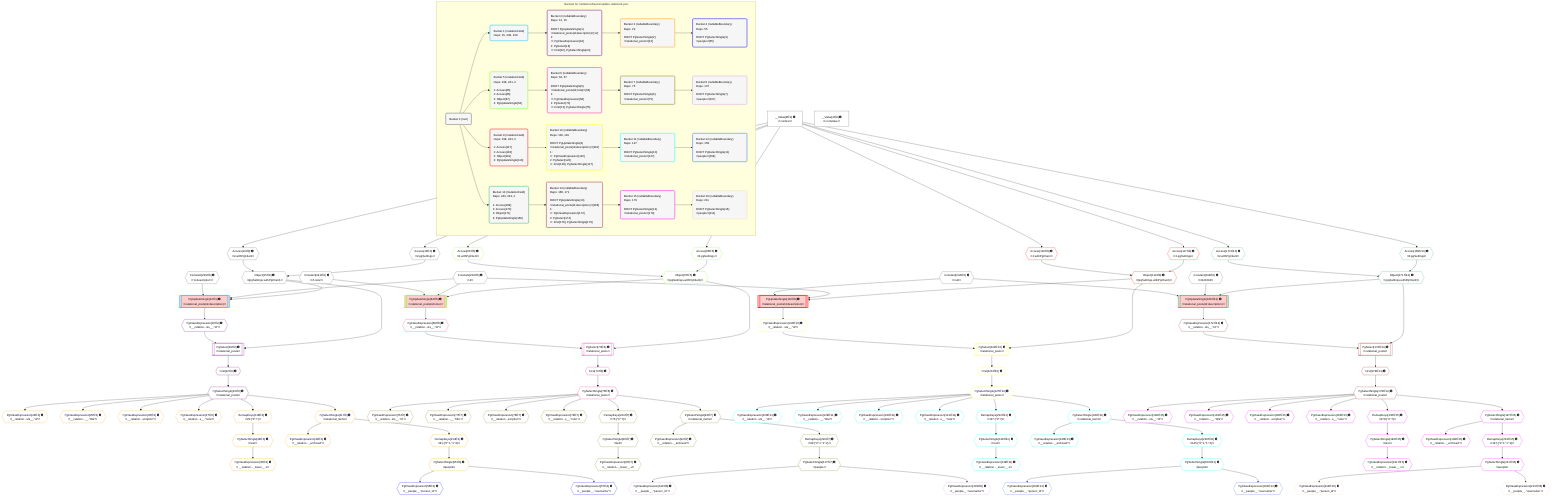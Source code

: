 %%{init: {'themeVariables': { 'fontSize': '12px'}}}%%
graph TD
    classDef path fill:#eee,stroke:#000,color:#000
    classDef plan fill:#fff,stroke-width:1px,color:#000
    classDef itemplan fill:#fff,stroke-width:2px,color:#000
    classDef unbatchedplan fill:#dff,stroke-width:1px,color:#000
    classDef sideeffectplan fill:#fcc,stroke-width:2px,color:#000
    classDef bucket fill:#f6f6f6,color:#000,stroke-width:2px,text-align:left


    %% plan dependencies
    Object15{{"Object[15∈0] ➊<br />ᐸ{pgSettings,withPgClient}ᐳ"}}:::plan
    Access13{{"Access[13∈0] ➊<br />ᐸ2.pgSettingsᐳ"}}:::plan
    Access14{{"Access[14∈0] ➊<br />ᐸ2.withPgClientᐳ"}}:::plan
    Access13 & Access14 --> Object15
    __Value2["__Value[2∈0] ➊<br />ᐸcontextᐳ"]:::plan
    __Value2 --> Access13
    __Value2 --> Access14
    __Value4["__Value[4∈0] ➊<br />ᐸrootValueᐳ"]:::plan
    Constant238{{"Constant[238∈0] ➊<br />ᐸ4ᐳ"}}:::plan
    Constant239{{"Constant[239∈0] ➊<br />ᐸ'A description'ᐳ"}}:::plan
    Constant241{{"Constant[241∈0] ➊<br />ᐸ'A note'ᐳ"}}:::plan
    Constant243{{"Constant[243∈0] ➊<br />ᐸnullᐳ"}}:::plan
    Constant244{{"Constant[244∈0] ➊<br />ᐸ3141592ᐳ"}}:::plan
    PgUpdateSingle12[["PgUpdateSingle[12∈1] ➊<br />ᐸrelational_posts(id;description)ᐳ"]]:::sideeffectplan
    Object15 & Constant238 & Constant239 --> PgUpdateSingle12
    PgSelect18[["PgSelect[18∈2] ➊<br />ᐸrelational_postsᐳ"]]:::plan
    PgClassExpression16{{"PgClassExpression[16∈2] ➊<br />ᐸ__relation...sts__.”id”ᐳ"}}:::plan
    Object15 & PgClassExpression16 --> PgSelect18
    PgUpdateSingle12 --> PgClassExpression16
    First22{{"First[22∈2] ➊"}}:::plan
    PgSelect18 --> First22
    PgSelectSingle23{{"PgSelectSingle[23∈2] ➊<br />ᐸrelational_postsᐳ"}}:::plan
    First22 --> PgSelectSingle23
    PgClassExpression24{{"PgClassExpression[24∈3] ➊<br />ᐸ__relation...sts__.”id”ᐳ"}}:::plan
    PgSelectSingle23 --> PgClassExpression24
    PgClassExpression25{{"PgClassExpression[25∈3] ➊<br />ᐸ__relation...__.”title”ᐳ"}}:::plan
    PgSelectSingle23 --> PgClassExpression25
    PgClassExpression26{{"PgClassExpression[26∈3] ➊<br />ᐸ__relation...scription”ᐳ"}}:::plan
    PgSelectSingle23 --> PgClassExpression26
    PgClassExpression27{{"PgClassExpression[27∈3] ➊<br />ᐸ__relation...s__.”note”ᐳ"}}:::plan
    PgSelectSingle23 --> PgClassExpression27
    PgSelectSingle34{{"PgSelectSingle[34∈3] ➊<br />ᐸtextᐳ"}}:::plan
    RemapKeys218{{"RemapKeys[218∈3] ➊<br />ᐸ23:{”0”:7}ᐳ"}}:::plan
    RemapKeys218 --> PgSelectSingle34
    PgClassExpression35{{"PgClassExpression[35∈3] ➊<br />ᐸ__relation..._lower__.vᐳ"}}:::plan
    PgSelectSingle34 --> PgClassExpression35
    PgSelectSingle41{{"PgSelectSingle[41∈3] ➊<br />ᐸrelational_itemsᐳ"}}:::plan
    PgSelectSingle23 --> PgSelectSingle41
    PgClassExpression42{{"PgClassExpression[42∈3] ➊<br />ᐸ__relation..._archived”ᐳ"}}:::plan
    PgSelectSingle41 --> PgClassExpression42
    PgSelectSingle55{{"PgSelectSingle[55∈3] ➊<br />ᐸpeopleᐳ"}}:::plan
    RemapKeys214{{"RemapKeys[214∈3] ➊<br />ᐸ41:{”0”:1,”1”:2}ᐳ"}}:::plan
    RemapKeys214 --> PgSelectSingle55
    PgSelectSingle41 --> RemapKeys214
    PgSelectSingle23 --> RemapKeys218
    PgClassExpression56{{"PgClassExpression[56∈4] ➊<br />ᐸ__people__.”person_id”ᐳ"}}:::plan
    PgSelectSingle55 --> PgClassExpression56
    PgClassExpression57{{"PgClassExpression[57∈4] ➊<br />ᐸ__people__.”username”ᐳ"}}:::plan
    PgSelectSingle55 --> PgClassExpression57
    PgUpdateSingle64[["PgUpdateSingle[64∈5] ➊<br />ᐸrelational_posts(id;note)ᐳ"]]:::sideeffectplan
    Object67{{"Object[67∈5] ➊<br />ᐸ{pgSettings,withPgClient}ᐳ"}}:::plan
    Object67 & Constant238 & Constant241 --> PgUpdateSingle64
    Access65{{"Access[65∈5] ➊<br />ᐸ2.pgSettingsᐳ"}}:::plan
    Access66{{"Access[66∈5] ➊<br />ᐸ2.withPgClientᐳ"}}:::plan
    Access65 & Access66 --> Object67
    __Value2 --> Access65
    __Value2 --> Access66
    PgSelect70[["PgSelect[70∈6] ➊<br />ᐸrelational_postsᐳ"]]:::plan
    PgClassExpression68{{"PgClassExpression[68∈6] ➊<br />ᐸ__relation...sts__.”id”ᐳ"}}:::plan
    Object67 & PgClassExpression68 --> PgSelect70
    PgUpdateSingle64 --> PgClassExpression68
    First74{{"First[74∈6] ➊"}}:::plan
    PgSelect70 --> First74
    PgSelectSingle75{{"PgSelectSingle[75∈6] ➊<br />ᐸrelational_postsᐳ"}}:::plan
    First74 --> PgSelectSingle75
    PgClassExpression76{{"PgClassExpression[76∈7] ➊<br />ᐸ__relation...sts__.”id”ᐳ"}}:::plan
    PgSelectSingle75 --> PgClassExpression76
    PgClassExpression77{{"PgClassExpression[77∈7] ➊<br />ᐸ__relation...__.”title”ᐳ"}}:::plan
    PgSelectSingle75 --> PgClassExpression77
    PgClassExpression78{{"PgClassExpression[78∈7] ➊<br />ᐸ__relation...scription”ᐳ"}}:::plan
    PgSelectSingle75 --> PgClassExpression78
    PgClassExpression79{{"PgClassExpression[79∈7] ➊<br />ᐸ__relation...s__.”note”ᐳ"}}:::plan
    PgSelectSingle75 --> PgClassExpression79
    PgSelectSingle86{{"PgSelectSingle[86∈7] ➊<br />ᐸtextᐳ"}}:::plan
    RemapKeys224{{"RemapKeys[224∈7] ➊<br />ᐸ75:{”0”:7}ᐳ"}}:::plan
    RemapKeys224 --> PgSelectSingle86
    PgClassExpression87{{"PgClassExpression[87∈7] ➊<br />ᐸ__relation..._lower__.vᐳ"}}:::plan
    PgSelectSingle86 --> PgClassExpression87
    PgSelectSingle93{{"PgSelectSingle[93∈7] ➊<br />ᐸrelational_itemsᐳ"}}:::plan
    PgSelectSingle75 --> PgSelectSingle93
    PgClassExpression94{{"PgClassExpression[94∈7] ➊<br />ᐸ__relation..._archived”ᐳ"}}:::plan
    PgSelectSingle93 --> PgClassExpression94
    PgSelectSingle107{{"PgSelectSingle[107∈7] ➊<br />ᐸpeopleᐳ"}}:::plan
    RemapKeys220{{"RemapKeys[220∈7] ➊<br />ᐸ93:{”0”:1,”1”:2}ᐳ"}}:::plan
    RemapKeys220 --> PgSelectSingle107
    PgSelectSingle93 --> RemapKeys220
    PgSelectSingle75 --> RemapKeys224
    PgClassExpression108{{"PgClassExpression[108∈8] ➊<br />ᐸ__people__.”person_id”ᐳ"}}:::plan
    PgSelectSingle107 --> PgClassExpression108
    PgClassExpression109{{"PgClassExpression[109∈8] ➊<br />ᐸ__people__.”username”ᐳ"}}:::plan
    PgSelectSingle107 --> PgClassExpression109
    PgUpdateSingle116[["PgUpdateSingle[116∈9] ➊<br />ᐸrelational_posts(id;description)ᐳ"]]:::sideeffectplan
    Object119{{"Object[119∈9] ➊<br />ᐸ{pgSettings,withPgClient}ᐳ"}}:::plan
    Object119 & Constant238 & Constant243 --> PgUpdateSingle116
    Access117{{"Access[117∈9] ➊<br />ᐸ2.pgSettingsᐳ"}}:::plan
    Access118{{"Access[118∈9] ➊<br />ᐸ2.withPgClientᐳ"}}:::plan
    Access117 & Access118 --> Object119
    __Value2 --> Access117
    __Value2 --> Access118
    PgSelect122[["PgSelect[122∈10] ➊<br />ᐸrelational_postsᐳ"]]:::plan
    PgClassExpression120{{"PgClassExpression[120∈10] ➊<br />ᐸ__relation...sts__.”id”ᐳ"}}:::plan
    Object119 & PgClassExpression120 --> PgSelect122
    PgUpdateSingle116 --> PgClassExpression120
    First126{{"First[126∈10] ➊"}}:::plan
    PgSelect122 --> First126
    PgSelectSingle127{{"PgSelectSingle[127∈10] ➊<br />ᐸrelational_postsᐳ"}}:::plan
    First126 --> PgSelectSingle127
    PgClassExpression128{{"PgClassExpression[128∈11] ➊<br />ᐸ__relation...sts__.”id”ᐳ"}}:::plan
    PgSelectSingle127 --> PgClassExpression128
    PgClassExpression129{{"PgClassExpression[129∈11] ➊<br />ᐸ__relation...__.”title”ᐳ"}}:::plan
    PgSelectSingle127 --> PgClassExpression129
    PgClassExpression130{{"PgClassExpression[130∈11] ➊<br />ᐸ__relation...scription”ᐳ"}}:::plan
    PgSelectSingle127 --> PgClassExpression130
    PgClassExpression131{{"PgClassExpression[131∈11] ➊<br />ᐸ__relation...s__.”note”ᐳ"}}:::plan
    PgSelectSingle127 --> PgClassExpression131
    PgSelectSingle138{{"PgSelectSingle[138∈11] ➊<br />ᐸtextᐳ"}}:::plan
    RemapKeys230{{"RemapKeys[230∈11] ➊<br />ᐸ127:{”0”:7}ᐳ"}}:::plan
    RemapKeys230 --> PgSelectSingle138
    PgClassExpression139{{"PgClassExpression[139∈11] ➊<br />ᐸ__relation..._lower__.vᐳ"}}:::plan
    PgSelectSingle138 --> PgClassExpression139
    PgSelectSingle145{{"PgSelectSingle[145∈11] ➊<br />ᐸrelational_itemsᐳ"}}:::plan
    PgSelectSingle127 --> PgSelectSingle145
    PgClassExpression146{{"PgClassExpression[146∈11] ➊<br />ᐸ__relation..._archived”ᐳ"}}:::plan
    PgSelectSingle145 --> PgClassExpression146
    PgSelectSingle159{{"PgSelectSingle[159∈11] ➊<br />ᐸpeopleᐳ"}}:::plan
    RemapKeys226{{"RemapKeys[226∈11] ➊<br />ᐸ145:{”0”:1,”1”:2}ᐳ"}}:::plan
    RemapKeys226 --> PgSelectSingle159
    PgSelectSingle145 --> RemapKeys226
    PgSelectSingle127 --> RemapKeys230
    PgClassExpression160{{"PgClassExpression[160∈12] ➊<br />ᐸ__people__.”person_id”ᐳ"}}:::plan
    PgSelectSingle159 --> PgClassExpression160
    PgClassExpression161{{"PgClassExpression[161∈12] ➊<br />ᐸ__people__.”username”ᐳ"}}:::plan
    PgSelectSingle159 --> PgClassExpression161
    PgUpdateSingle168[["PgUpdateSingle[168∈13] ➊<br />ᐸrelational_posts(id;description)ᐳ"]]:::sideeffectplan
    Object171{{"Object[171∈13] ➊<br />ᐸ{pgSettings,withPgClient}ᐳ"}}:::plan
    Object171 & Constant244 & Constant243 --> PgUpdateSingle168
    Access169{{"Access[169∈13] ➊<br />ᐸ2.pgSettingsᐳ"}}:::plan
    Access170{{"Access[170∈13] ➊<br />ᐸ2.withPgClientᐳ"}}:::plan
    Access169 & Access170 --> Object171
    __Value2 --> Access169
    __Value2 --> Access170
    PgSelect174[["PgSelect[174∈14] ➊<br />ᐸrelational_postsᐳ"]]:::plan
    PgClassExpression172{{"PgClassExpression[172∈14] ➊<br />ᐸ__relation...sts__.”id”ᐳ"}}:::plan
    Object171 & PgClassExpression172 --> PgSelect174
    PgUpdateSingle168 --> PgClassExpression172
    First178{{"First[178∈14] ➊"}}:::plan
    PgSelect174 --> First178
    PgSelectSingle179{{"PgSelectSingle[179∈14] ➊<br />ᐸrelational_postsᐳ"}}:::plan
    First178 --> PgSelectSingle179
    PgClassExpression180{{"PgClassExpression[180∈15] ➊<br />ᐸ__relation...sts__.”id”ᐳ"}}:::plan
    PgSelectSingle179 --> PgClassExpression180
    PgClassExpression181{{"PgClassExpression[181∈15] ➊<br />ᐸ__relation...__.”title”ᐳ"}}:::plan
    PgSelectSingle179 --> PgClassExpression181
    PgClassExpression182{{"PgClassExpression[182∈15] ➊<br />ᐸ__relation...scription”ᐳ"}}:::plan
    PgSelectSingle179 --> PgClassExpression182
    PgClassExpression183{{"PgClassExpression[183∈15] ➊<br />ᐸ__relation...s__.”note”ᐳ"}}:::plan
    PgSelectSingle179 --> PgClassExpression183
    PgSelectSingle190{{"PgSelectSingle[190∈15] ➊<br />ᐸtextᐳ"}}:::plan
    RemapKeys236{{"RemapKeys[236∈15] ➊<br />ᐸ179:{”0”:7}ᐳ"}}:::plan
    RemapKeys236 --> PgSelectSingle190
    PgClassExpression191{{"PgClassExpression[191∈15] ➊<br />ᐸ__relation..._lower__.vᐳ"}}:::plan
    PgSelectSingle190 --> PgClassExpression191
    PgSelectSingle197{{"PgSelectSingle[197∈15] ➊<br />ᐸrelational_itemsᐳ"}}:::plan
    PgSelectSingle179 --> PgSelectSingle197
    PgClassExpression198{{"PgClassExpression[198∈15] ➊<br />ᐸ__relation..._archived”ᐳ"}}:::plan
    PgSelectSingle197 --> PgClassExpression198
    PgSelectSingle211{{"PgSelectSingle[211∈15] ➊<br />ᐸpeopleᐳ"}}:::plan
    RemapKeys232{{"RemapKeys[232∈15] ➊<br />ᐸ197:{”0”:1,”1”:2}ᐳ"}}:::plan
    RemapKeys232 --> PgSelectSingle211
    PgSelectSingle197 --> RemapKeys232
    PgSelectSingle179 --> RemapKeys236
    PgClassExpression212{{"PgClassExpression[212∈16] ➊<br />ᐸ__people__.”person_id”ᐳ"}}:::plan
    PgSelectSingle211 --> PgClassExpression212
    PgClassExpression213{{"PgClassExpression[213∈16] ➊<br />ᐸ__people__.”username”ᐳ"}}:::plan
    PgSelectSingle211 --> PgClassExpression213

    %% define steps

    subgraph "Buckets for mutations/basics/update-relational-post"
    Bucket0("Bucket 0 (root)"):::bucket
    classDef bucket0 stroke:#696969
    class Bucket0,__Value2,__Value4,Access13,Access14,Object15,Constant238,Constant239,Constant241,Constant243,Constant244 bucket0
    Bucket1("Bucket 1 (mutationField)<br />Deps: 15, 238, 239"):::bucket
    classDef bucket1 stroke:#00bfff
    class Bucket1,PgUpdateSingle12 bucket1
    Bucket2("Bucket 2 (nullableBoundary)<br />Deps: 12, 15<br /><br />ROOT PgUpdateSingle{1}ᐸrelational_posts(id;description)ᐳ[12]<br />1: <br />ᐳ: PgClassExpression[16]<br />2: PgSelect[18]<br />ᐳ: First[22], PgSelectSingle[23]"):::bucket
    classDef bucket2 stroke:#7f007f
    class Bucket2,PgClassExpression16,PgSelect18,First22,PgSelectSingle23 bucket2
    Bucket3("Bucket 3 (nullableBoundary)<br />Deps: 23<br /><br />ROOT PgSelectSingle{2}ᐸrelational_postsᐳ[23]"):::bucket
    classDef bucket3 stroke:#ffa500
    class Bucket3,PgClassExpression24,PgClassExpression25,PgClassExpression26,PgClassExpression27,PgSelectSingle34,PgClassExpression35,PgSelectSingle41,PgClassExpression42,PgSelectSingle55,RemapKeys214,RemapKeys218 bucket3
    Bucket4("Bucket 4 (nullableBoundary)<br />Deps: 55<br /><br />ROOT PgSelectSingle{3}ᐸpeopleᐳ[55]"):::bucket
    classDef bucket4 stroke:#0000ff
    class Bucket4,PgClassExpression56,PgClassExpression57 bucket4
    Bucket5("Bucket 5 (mutationField)<br />Deps: 238, 241, 2<br /><br />1: Access[65]<br />2: Access[66]<br />3: Object[67]<br />4: PgUpdateSingle[64]"):::bucket
    classDef bucket5 stroke:#7fff00
    class Bucket5,PgUpdateSingle64,Access65,Access66,Object67 bucket5
    Bucket6("Bucket 6 (nullableBoundary)<br />Deps: 64, 67<br /><br />ROOT PgUpdateSingle{5}ᐸrelational_posts(id;note)ᐳ[64]<br />1: <br />ᐳ: PgClassExpression[68]<br />2: PgSelect[70]<br />ᐳ: First[74], PgSelectSingle[75]"):::bucket
    classDef bucket6 stroke:#ff1493
    class Bucket6,PgClassExpression68,PgSelect70,First74,PgSelectSingle75 bucket6
    Bucket7("Bucket 7 (nullableBoundary)<br />Deps: 75<br /><br />ROOT PgSelectSingle{6}ᐸrelational_postsᐳ[75]"):::bucket
    classDef bucket7 stroke:#808000
    class Bucket7,PgClassExpression76,PgClassExpression77,PgClassExpression78,PgClassExpression79,PgSelectSingle86,PgClassExpression87,PgSelectSingle93,PgClassExpression94,PgSelectSingle107,RemapKeys220,RemapKeys224 bucket7
    Bucket8("Bucket 8 (nullableBoundary)<br />Deps: 107<br /><br />ROOT PgSelectSingle{7}ᐸpeopleᐳ[107]"):::bucket
    classDef bucket8 stroke:#dda0dd
    class Bucket8,PgClassExpression108,PgClassExpression109 bucket8
    Bucket9("Bucket 9 (mutationField)<br />Deps: 238, 243, 2<br /><br />1: Access[117]<br />2: Access[118]<br />3: Object[119]<br />4: PgUpdateSingle[116]"):::bucket
    classDef bucket9 stroke:#ff0000
    class Bucket9,PgUpdateSingle116,Access117,Access118,Object119 bucket9
    Bucket10("Bucket 10 (nullableBoundary)<br />Deps: 116, 119<br /><br />ROOT PgUpdateSingle{9}ᐸrelational_posts(id;description)ᐳ[116]<br />1: <br />ᐳ: PgClassExpression[120]<br />2: PgSelect[122]<br />ᐳ: First[126], PgSelectSingle[127]"):::bucket
    classDef bucket10 stroke:#ffff00
    class Bucket10,PgClassExpression120,PgSelect122,First126,PgSelectSingle127 bucket10
    Bucket11("Bucket 11 (nullableBoundary)<br />Deps: 127<br /><br />ROOT PgSelectSingle{10}ᐸrelational_postsᐳ[127]"):::bucket
    classDef bucket11 stroke:#00ffff
    class Bucket11,PgClassExpression128,PgClassExpression129,PgClassExpression130,PgClassExpression131,PgSelectSingle138,PgClassExpression139,PgSelectSingle145,PgClassExpression146,PgSelectSingle159,RemapKeys226,RemapKeys230 bucket11
    Bucket12("Bucket 12 (nullableBoundary)<br />Deps: 159<br /><br />ROOT PgSelectSingle{11}ᐸpeopleᐳ[159]"):::bucket
    classDef bucket12 stroke:#4169e1
    class Bucket12,PgClassExpression160,PgClassExpression161 bucket12
    Bucket13("Bucket 13 (mutationField)<br />Deps: 244, 243, 2<br /><br />1: Access[169]<br />2: Access[170]<br />3: Object[171]<br />4: PgUpdateSingle[168]"):::bucket
    classDef bucket13 stroke:#3cb371
    class Bucket13,PgUpdateSingle168,Access169,Access170,Object171 bucket13
    Bucket14("Bucket 14 (nullableBoundary)<br />Deps: 168, 171<br /><br />ROOT PgUpdateSingle{13}ᐸrelational_posts(id;description)ᐳ[168]<br />1: <br />ᐳ: PgClassExpression[172]<br />2: PgSelect[174]<br />ᐳ: First[178], PgSelectSingle[179]"):::bucket
    classDef bucket14 stroke:#a52a2a
    class Bucket14,PgClassExpression172,PgSelect174,First178,PgSelectSingle179 bucket14
    Bucket15("Bucket 15 (nullableBoundary)<br />Deps: 179<br /><br />ROOT PgSelectSingle{14}ᐸrelational_postsᐳ[179]"):::bucket
    classDef bucket15 stroke:#ff00ff
    class Bucket15,PgClassExpression180,PgClassExpression181,PgClassExpression182,PgClassExpression183,PgSelectSingle190,PgClassExpression191,PgSelectSingle197,PgClassExpression198,PgSelectSingle211,RemapKeys232,RemapKeys236 bucket15
    Bucket16("Bucket 16 (nullableBoundary)<br />Deps: 211<br /><br />ROOT PgSelectSingle{15}ᐸpeopleᐳ[211]"):::bucket
    classDef bucket16 stroke:#f5deb3
    class Bucket16,PgClassExpression212,PgClassExpression213 bucket16
    Bucket0 --> Bucket1 & Bucket5 & Bucket9 & Bucket13
    Bucket1 --> Bucket2
    Bucket2 --> Bucket3
    Bucket3 --> Bucket4
    Bucket5 --> Bucket6
    Bucket6 --> Bucket7
    Bucket7 --> Bucket8
    Bucket9 --> Bucket10
    Bucket10 --> Bucket11
    Bucket11 --> Bucket12
    Bucket13 --> Bucket14
    Bucket14 --> Bucket15
    Bucket15 --> Bucket16
    end